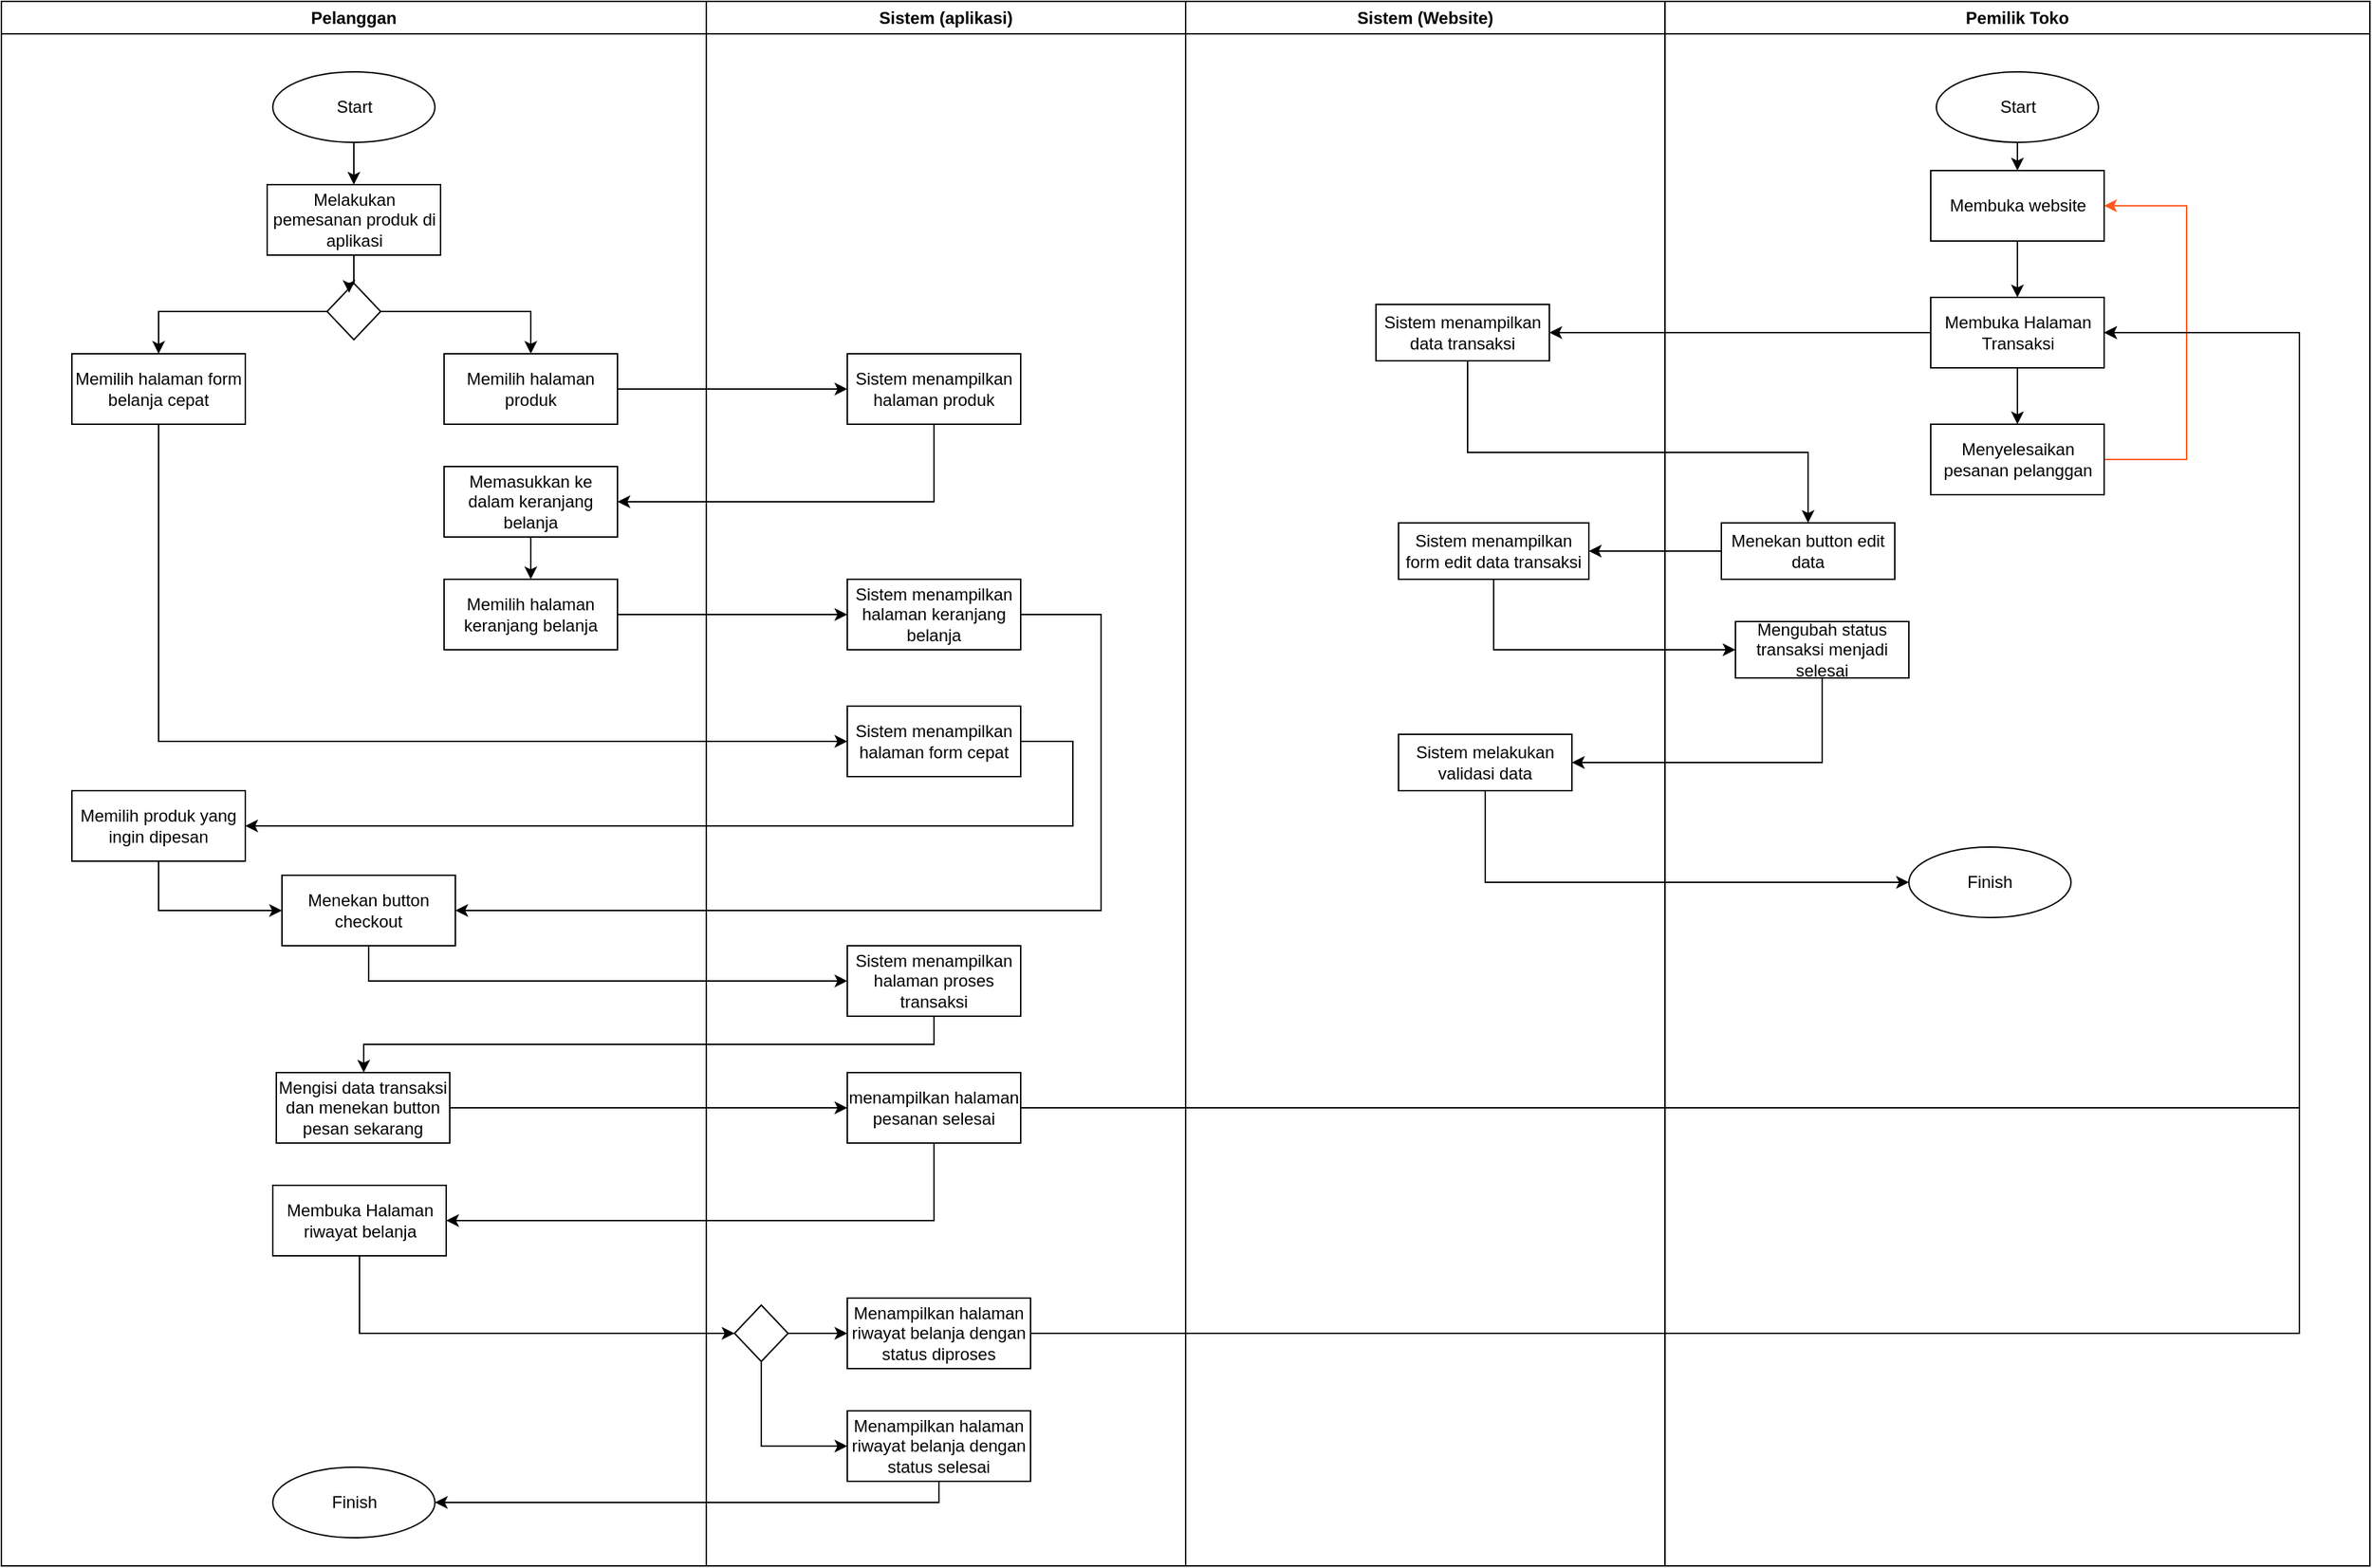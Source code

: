 <mxfile version="26.0.14">
  <diagram name="Page-1" id="msI8SWVxXbzAfAw1XiNB">
    <mxGraphModel dx="1762" dy="778" grid="1" gridSize="10" guides="1" tooltips="1" connect="1" arrows="1" fold="1" page="1" pageScale="1" pageWidth="850" pageHeight="1100" math="0" shadow="0">
      <root>
        <mxCell id="0" />
        <mxCell id="1" parent="0" />
        <mxCell id="agBzgVk9PGOCox1UYQvY-1" value="Pelanggan" style="swimlane;whiteSpace=wrap;html=1;" vertex="1" parent="1">
          <mxGeometry x="300" y="340" width="500" height="1110" as="geometry">
            <mxRectangle x="140" y="520" width="140" height="30" as="alternateBounds" />
          </mxGeometry>
        </mxCell>
        <mxCell id="agBzgVk9PGOCox1UYQvY-109" style="edgeStyle=orthogonalEdgeStyle;rounded=0;orthogonalLoop=1;jettySize=auto;html=1;entryX=0.5;entryY=0;entryDx=0;entryDy=0;" edge="1" parent="agBzgVk9PGOCox1UYQvY-1" source="agBzgVk9PGOCox1UYQvY-2" target="agBzgVk9PGOCox1UYQvY-102">
          <mxGeometry relative="1" as="geometry" />
        </mxCell>
        <mxCell id="agBzgVk9PGOCox1UYQvY-2" value="Start" style="ellipse;whiteSpace=wrap;html=1;" vertex="1" parent="agBzgVk9PGOCox1UYQvY-1">
          <mxGeometry x="192.5" y="50" width="115" height="50" as="geometry" />
        </mxCell>
        <mxCell id="agBzgVk9PGOCox1UYQvY-82" value="Memilih halaman form belanja cepat" style="rounded=0;whiteSpace=wrap;html=1;" vertex="1" parent="agBzgVk9PGOCox1UYQvY-1">
          <mxGeometry x="50" y="250" width="123" height="50" as="geometry" />
        </mxCell>
        <mxCell id="agBzgVk9PGOCox1UYQvY-120" style="edgeStyle=orthogonalEdgeStyle;rounded=0;orthogonalLoop=1;jettySize=auto;html=1;entryX=0.5;entryY=0;entryDx=0;entryDy=0;" edge="1" parent="agBzgVk9PGOCox1UYQvY-1" source="agBzgVk9PGOCox1UYQvY-95" target="agBzgVk9PGOCox1UYQvY-119">
          <mxGeometry relative="1" as="geometry" />
        </mxCell>
        <mxCell id="agBzgVk9PGOCox1UYQvY-95" value="Memasukkan ke dalam keranjang belanja" style="rounded=0;whiteSpace=wrap;html=1;" vertex="1" parent="agBzgVk9PGOCox1UYQvY-1">
          <mxGeometry x="314" y="330" width="123" height="50" as="geometry" />
        </mxCell>
        <mxCell id="agBzgVk9PGOCox1UYQvY-102" value="Melakukan pemesanan produk di aplikasi" style="rounded=0;whiteSpace=wrap;html=1;" vertex="1" parent="agBzgVk9PGOCox1UYQvY-1">
          <mxGeometry x="188.5" y="130" width="123" height="50" as="geometry" />
        </mxCell>
        <mxCell id="agBzgVk9PGOCox1UYQvY-111" style="edgeStyle=orthogonalEdgeStyle;rounded=0;orthogonalLoop=1;jettySize=auto;html=1;entryX=0.5;entryY=0;entryDx=0;entryDy=0;" edge="1" parent="agBzgVk9PGOCox1UYQvY-1" source="agBzgVk9PGOCox1UYQvY-103" target="agBzgVk9PGOCox1UYQvY-82">
          <mxGeometry relative="1" as="geometry" />
        </mxCell>
        <mxCell id="agBzgVk9PGOCox1UYQvY-112" style="edgeStyle=orthogonalEdgeStyle;rounded=0;orthogonalLoop=1;jettySize=auto;html=1;entryX=0.5;entryY=0;entryDx=0;entryDy=0;" edge="1" parent="agBzgVk9PGOCox1UYQvY-1" source="agBzgVk9PGOCox1UYQvY-103" target="agBzgVk9PGOCox1UYQvY-105">
          <mxGeometry relative="1" as="geometry" />
        </mxCell>
        <mxCell id="agBzgVk9PGOCox1UYQvY-103" value="" style="rhombus;whiteSpace=wrap;html=1;" vertex="1" parent="agBzgVk9PGOCox1UYQvY-1">
          <mxGeometry x="231" y="200" width="38" height="40" as="geometry" />
        </mxCell>
        <mxCell id="agBzgVk9PGOCox1UYQvY-104" value="Menekan button checkout" style="rounded=0;whiteSpace=wrap;html=1;" vertex="1" parent="agBzgVk9PGOCox1UYQvY-1">
          <mxGeometry x="199" y="620" width="123" height="50" as="geometry" />
        </mxCell>
        <mxCell id="agBzgVk9PGOCox1UYQvY-105" value="Memilih halaman produk" style="rounded=0;whiteSpace=wrap;html=1;" vertex="1" parent="agBzgVk9PGOCox1UYQvY-1">
          <mxGeometry x="314" y="250" width="123" height="50" as="geometry" />
        </mxCell>
        <mxCell id="agBzgVk9PGOCox1UYQvY-129" style="edgeStyle=orthogonalEdgeStyle;rounded=0;orthogonalLoop=1;jettySize=auto;html=1;entryX=0;entryY=0.5;entryDx=0;entryDy=0;" edge="1" parent="agBzgVk9PGOCox1UYQvY-1" source="agBzgVk9PGOCox1UYQvY-107" target="agBzgVk9PGOCox1UYQvY-104">
          <mxGeometry relative="1" as="geometry">
            <Array as="points">
              <mxPoint x="111" y="645" />
            </Array>
          </mxGeometry>
        </mxCell>
        <mxCell id="agBzgVk9PGOCox1UYQvY-107" value="Memilih produk yang ingin dipesan" style="rounded=0;whiteSpace=wrap;html=1;" vertex="1" parent="agBzgVk9PGOCox1UYQvY-1">
          <mxGeometry x="50" y="560" width="123" height="50" as="geometry" />
        </mxCell>
        <mxCell id="agBzgVk9PGOCox1UYQvY-110" style="edgeStyle=orthogonalEdgeStyle;rounded=0;orthogonalLoop=1;jettySize=auto;html=1;entryX=0.411;entryY=0.17;entryDx=0;entryDy=0;entryPerimeter=0;" edge="1" parent="agBzgVk9PGOCox1UYQvY-1" source="agBzgVk9PGOCox1UYQvY-102" target="agBzgVk9PGOCox1UYQvY-103">
          <mxGeometry relative="1" as="geometry" />
        </mxCell>
        <mxCell id="agBzgVk9PGOCox1UYQvY-119" value="Memilih halaman keranjang belanja" style="rounded=0;whiteSpace=wrap;html=1;" vertex="1" parent="agBzgVk9PGOCox1UYQvY-1">
          <mxGeometry x="314" y="410" width="123" height="50" as="geometry" />
        </mxCell>
        <mxCell id="agBzgVk9PGOCox1UYQvY-134" value="Mengisi data transaksi dan menekan button pesan sekarang" style="rounded=0;whiteSpace=wrap;html=1;" vertex="1" parent="agBzgVk9PGOCox1UYQvY-1">
          <mxGeometry x="195" y="760" width="123" height="50" as="geometry" />
        </mxCell>
        <mxCell id="agBzgVk9PGOCox1UYQvY-139" value="Membuka Halaman riwayat belanja" style="rounded=0;whiteSpace=wrap;html=1;" vertex="1" parent="agBzgVk9PGOCox1UYQvY-1">
          <mxGeometry x="192.5" y="840" width="123" height="50" as="geometry" />
        </mxCell>
        <mxCell id="agBzgVk9PGOCox1UYQvY-218" value="Finish" style="ellipse;whiteSpace=wrap;html=1;" vertex="1" parent="agBzgVk9PGOCox1UYQvY-1">
          <mxGeometry x="192.5" y="1040" width="115" height="50" as="geometry" />
        </mxCell>
        <mxCell id="agBzgVk9PGOCox1UYQvY-18" value="Sistem (aplikasi)" style="swimlane;whiteSpace=wrap;html=1;" vertex="1" parent="1">
          <mxGeometry x="800" y="340" width="340" height="1110" as="geometry">
            <mxRectangle x="140" y="520" width="140" height="30" as="alternateBounds" />
          </mxGeometry>
        </mxCell>
        <mxCell id="agBzgVk9PGOCox1UYQvY-94" value="Sistem menampilkan halaman produk" style="rounded=0;whiteSpace=wrap;html=1;" vertex="1" parent="agBzgVk9PGOCox1UYQvY-18">
          <mxGeometry x="100" y="250" width="123" height="50" as="geometry" />
        </mxCell>
        <mxCell id="agBzgVk9PGOCox1UYQvY-100" value="Sistem menampilkan halaman keranjang belanja" style="rounded=0;whiteSpace=wrap;html=1;" vertex="1" parent="agBzgVk9PGOCox1UYQvY-18">
          <mxGeometry x="100" y="410" width="123" height="50" as="geometry" />
        </mxCell>
        <mxCell id="agBzgVk9PGOCox1UYQvY-106" value="Sistem menampilkan halaman form cepat" style="rounded=0;whiteSpace=wrap;html=1;" vertex="1" parent="agBzgVk9PGOCox1UYQvY-18">
          <mxGeometry x="100" y="500" width="123" height="50" as="geometry" />
        </mxCell>
        <mxCell id="agBzgVk9PGOCox1UYQvY-131" value="Sistem menampilkan halaman proses transaksi" style="rounded=0;whiteSpace=wrap;html=1;" vertex="1" parent="agBzgVk9PGOCox1UYQvY-18">
          <mxGeometry x="100" y="670" width="123" height="50" as="geometry" />
        </mxCell>
        <mxCell id="agBzgVk9PGOCox1UYQvY-138" value="menampilkan halaman pesanan selesai" style="rounded=0;whiteSpace=wrap;html=1;" vertex="1" parent="agBzgVk9PGOCox1UYQvY-18">
          <mxGeometry x="100" y="760" width="123" height="50" as="geometry" />
        </mxCell>
        <mxCell id="agBzgVk9PGOCox1UYQvY-140" value="Menampilkan halaman riwayat belanja dengan status diproses" style="rounded=0;whiteSpace=wrap;html=1;" vertex="1" parent="agBzgVk9PGOCox1UYQvY-18">
          <mxGeometry x="100" y="920" width="130" height="50" as="geometry" />
        </mxCell>
        <mxCell id="agBzgVk9PGOCox1UYQvY-216" style="edgeStyle=orthogonalEdgeStyle;rounded=0;orthogonalLoop=1;jettySize=auto;html=1;" edge="1" parent="agBzgVk9PGOCox1UYQvY-18" source="agBzgVk9PGOCox1UYQvY-213" target="agBzgVk9PGOCox1UYQvY-140">
          <mxGeometry relative="1" as="geometry" />
        </mxCell>
        <mxCell id="agBzgVk9PGOCox1UYQvY-230" style="edgeStyle=orthogonalEdgeStyle;rounded=0;orthogonalLoop=1;jettySize=auto;html=1;entryX=0;entryY=0.5;entryDx=0;entryDy=0;" edge="1" parent="agBzgVk9PGOCox1UYQvY-18" source="agBzgVk9PGOCox1UYQvY-213" target="agBzgVk9PGOCox1UYQvY-215">
          <mxGeometry relative="1" as="geometry">
            <Array as="points">
              <mxPoint x="39" y="1025" />
            </Array>
          </mxGeometry>
        </mxCell>
        <mxCell id="agBzgVk9PGOCox1UYQvY-213" value="" style="rhombus;whiteSpace=wrap;html=1;" vertex="1" parent="agBzgVk9PGOCox1UYQvY-18">
          <mxGeometry x="20" y="925" width="38" height="40" as="geometry" />
        </mxCell>
        <mxCell id="agBzgVk9PGOCox1UYQvY-215" value="Menampilkan halaman riwayat belanja dengan status selesai" style="rounded=0;whiteSpace=wrap;html=1;" vertex="1" parent="agBzgVk9PGOCox1UYQvY-18">
          <mxGeometry x="100" y="1000" width="130" height="50" as="geometry" />
        </mxCell>
        <mxCell id="agBzgVk9PGOCox1UYQvY-67" value="Pemilik Toko" style="swimlane;whiteSpace=wrap;html=1;" vertex="1" parent="1">
          <mxGeometry x="1480" y="340" width="500" height="1110" as="geometry">
            <mxRectangle x="140" y="520" width="140" height="30" as="alternateBounds" />
          </mxGeometry>
        </mxCell>
        <mxCell id="agBzgVk9PGOCox1UYQvY-200" style="edgeStyle=orthogonalEdgeStyle;rounded=0;orthogonalLoop=1;jettySize=auto;html=1;entryX=0.5;entryY=0;entryDx=0;entryDy=0;" edge="1" parent="agBzgVk9PGOCox1UYQvY-67" source="agBzgVk9PGOCox1UYQvY-150" target="agBzgVk9PGOCox1UYQvY-166">
          <mxGeometry relative="1" as="geometry" />
        </mxCell>
        <mxCell id="agBzgVk9PGOCox1UYQvY-150" value="Membuka website" style="rounded=0;whiteSpace=wrap;html=1;" vertex="1" parent="agBzgVk9PGOCox1UYQvY-67">
          <mxGeometry x="188.5" y="120" width="123" height="50" as="geometry" />
        </mxCell>
        <mxCell id="agBzgVk9PGOCox1UYQvY-196" value="" style="edgeStyle=orthogonalEdgeStyle;rounded=0;orthogonalLoop=1;jettySize=auto;html=1;" edge="1" parent="agBzgVk9PGOCox1UYQvY-67" source="agBzgVk9PGOCox1UYQvY-158">
          <mxGeometry relative="1" as="geometry">
            <mxPoint x="250" y="120" as="targetPoint" />
          </mxGeometry>
        </mxCell>
        <mxCell id="agBzgVk9PGOCox1UYQvY-158" value="Start" style="ellipse;whiteSpace=wrap;html=1;" vertex="1" parent="agBzgVk9PGOCox1UYQvY-67">
          <mxGeometry x="192.5" y="50" width="115" height="50" as="geometry" />
        </mxCell>
        <mxCell id="agBzgVk9PGOCox1UYQvY-207" style="edgeStyle=orthogonalEdgeStyle;rounded=0;orthogonalLoop=1;jettySize=auto;html=1;entryX=0.5;entryY=0;entryDx=0;entryDy=0;" edge="1" parent="agBzgVk9PGOCox1UYQvY-67" source="agBzgVk9PGOCox1UYQvY-166" target="agBzgVk9PGOCox1UYQvY-198">
          <mxGeometry relative="1" as="geometry" />
        </mxCell>
        <mxCell id="agBzgVk9PGOCox1UYQvY-166" value="Membuka Halaman Transaksi" style="rounded=0;whiteSpace=wrap;html=1;" vertex="1" parent="agBzgVk9PGOCox1UYQvY-67">
          <mxGeometry x="188.5" y="210" width="123" height="50" as="geometry" />
        </mxCell>
        <mxCell id="agBzgVk9PGOCox1UYQvY-231" style="edgeStyle=orthogonalEdgeStyle;rounded=0;orthogonalLoop=1;jettySize=auto;html=1;entryX=1;entryY=0.5;entryDx=0;entryDy=0;strokeColor=light-dark(#FF591C,#FFFFFF);" edge="1" parent="agBzgVk9PGOCox1UYQvY-67" source="agBzgVk9PGOCox1UYQvY-198" target="agBzgVk9PGOCox1UYQvY-150">
          <mxGeometry relative="1" as="geometry">
            <Array as="points">
              <mxPoint x="370" y="325" />
              <mxPoint x="370" y="145" />
            </Array>
          </mxGeometry>
        </mxCell>
        <mxCell id="agBzgVk9PGOCox1UYQvY-198" value="Menyelesaikan pesanan pelanggan" style="rounded=0;whiteSpace=wrap;html=1;" vertex="1" parent="agBzgVk9PGOCox1UYQvY-67">
          <mxGeometry x="188.5" y="300" width="123" height="50" as="geometry" />
        </mxCell>
        <mxCell id="agBzgVk9PGOCox1UYQvY-209" value="Menekan button edit data" style="rounded=0;whiteSpace=wrap;html=1;" vertex="1" parent="agBzgVk9PGOCox1UYQvY-67">
          <mxGeometry x="40" y="370" width="123" height="40" as="geometry" />
        </mxCell>
        <mxCell id="agBzgVk9PGOCox1UYQvY-211" value="Mengubah status transaksi menjadi selesai" style="rounded=0;whiteSpace=wrap;html=1;" vertex="1" parent="agBzgVk9PGOCox1UYQvY-67">
          <mxGeometry x="50" y="440" width="123" height="40" as="geometry" />
        </mxCell>
        <mxCell id="agBzgVk9PGOCox1UYQvY-228" value="Finish" style="ellipse;whiteSpace=wrap;html=1;" vertex="1" parent="agBzgVk9PGOCox1UYQvY-67">
          <mxGeometry x="173" y="600" width="115" height="50" as="geometry" />
        </mxCell>
        <mxCell id="agBzgVk9PGOCox1UYQvY-116" style="edgeStyle=orthogonalEdgeStyle;rounded=0;orthogonalLoop=1;jettySize=auto;html=1;" edge="1" parent="1" source="agBzgVk9PGOCox1UYQvY-105" target="agBzgVk9PGOCox1UYQvY-94">
          <mxGeometry relative="1" as="geometry" />
        </mxCell>
        <mxCell id="agBzgVk9PGOCox1UYQvY-118" style="edgeStyle=orthogonalEdgeStyle;rounded=0;orthogonalLoop=1;jettySize=auto;html=1;entryX=1;entryY=0.5;entryDx=0;entryDy=0;" edge="1" parent="1" source="agBzgVk9PGOCox1UYQvY-94" target="agBzgVk9PGOCox1UYQvY-95">
          <mxGeometry relative="1" as="geometry">
            <Array as="points">
              <mxPoint x="961" y="695" />
            </Array>
          </mxGeometry>
        </mxCell>
        <mxCell id="agBzgVk9PGOCox1UYQvY-121" style="edgeStyle=orthogonalEdgeStyle;rounded=0;orthogonalLoop=1;jettySize=auto;html=1;" edge="1" parent="1" source="agBzgVk9PGOCox1UYQvY-119" target="agBzgVk9PGOCox1UYQvY-100">
          <mxGeometry relative="1" as="geometry" />
        </mxCell>
        <mxCell id="agBzgVk9PGOCox1UYQvY-122" style="edgeStyle=orthogonalEdgeStyle;rounded=0;orthogonalLoop=1;jettySize=auto;html=1;entryX=0;entryY=0.5;entryDx=0;entryDy=0;" edge="1" parent="1" source="agBzgVk9PGOCox1UYQvY-82" target="agBzgVk9PGOCox1UYQvY-106">
          <mxGeometry relative="1" as="geometry">
            <Array as="points">
              <mxPoint x="411" y="865" />
            </Array>
          </mxGeometry>
        </mxCell>
        <mxCell id="agBzgVk9PGOCox1UYQvY-124" style="edgeStyle=orthogonalEdgeStyle;rounded=0;orthogonalLoop=1;jettySize=auto;html=1;entryX=1;entryY=0.5;entryDx=0;entryDy=0;" edge="1" parent="1" source="agBzgVk9PGOCox1UYQvY-106" target="agBzgVk9PGOCox1UYQvY-107">
          <mxGeometry relative="1" as="geometry">
            <Array as="points">
              <mxPoint x="1060" y="865" />
              <mxPoint x="1060" y="925" />
            </Array>
          </mxGeometry>
        </mxCell>
        <mxCell id="agBzgVk9PGOCox1UYQvY-130" style="edgeStyle=orthogonalEdgeStyle;rounded=0;orthogonalLoop=1;jettySize=auto;html=1;entryX=1;entryY=0.5;entryDx=0;entryDy=0;" edge="1" parent="1" source="agBzgVk9PGOCox1UYQvY-100" target="agBzgVk9PGOCox1UYQvY-104">
          <mxGeometry relative="1" as="geometry">
            <Array as="points">
              <mxPoint x="1080" y="775" />
              <mxPoint x="1080" y="985" />
            </Array>
          </mxGeometry>
        </mxCell>
        <mxCell id="agBzgVk9PGOCox1UYQvY-133" style="edgeStyle=orthogonalEdgeStyle;rounded=0;orthogonalLoop=1;jettySize=auto;html=1;entryX=0;entryY=0.5;entryDx=0;entryDy=0;" edge="1" parent="1" source="agBzgVk9PGOCox1UYQvY-104" target="agBzgVk9PGOCox1UYQvY-131">
          <mxGeometry relative="1" as="geometry">
            <Array as="points">
              <mxPoint x="561" y="1035" />
            </Array>
          </mxGeometry>
        </mxCell>
        <mxCell id="agBzgVk9PGOCox1UYQvY-137" style="edgeStyle=orthogonalEdgeStyle;rounded=0;orthogonalLoop=1;jettySize=auto;html=1;" edge="1" parent="1" source="agBzgVk9PGOCox1UYQvY-131" target="agBzgVk9PGOCox1UYQvY-134">
          <mxGeometry relative="1" as="geometry">
            <Array as="points">
              <mxPoint x="961" y="1080" />
              <mxPoint x="557" y="1080" />
            </Array>
          </mxGeometry>
        </mxCell>
        <mxCell id="agBzgVk9PGOCox1UYQvY-142" style="edgeStyle=orthogonalEdgeStyle;rounded=0;orthogonalLoop=1;jettySize=auto;html=1;entryX=0;entryY=0.5;entryDx=0;entryDy=0;" edge="1" parent="1" source="agBzgVk9PGOCox1UYQvY-134" target="agBzgVk9PGOCox1UYQvY-138">
          <mxGeometry relative="1" as="geometry" />
        </mxCell>
        <mxCell id="agBzgVk9PGOCox1UYQvY-143" style="edgeStyle=orthogonalEdgeStyle;rounded=0;orthogonalLoop=1;jettySize=auto;html=1;entryX=1;entryY=0.5;entryDx=0;entryDy=0;" edge="1" parent="1" source="agBzgVk9PGOCox1UYQvY-138" target="agBzgVk9PGOCox1UYQvY-139">
          <mxGeometry relative="1" as="geometry">
            <Array as="points">
              <mxPoint x="962" y="1205" />
            </Array>
          </mxGeometry>
        </mxCell>
        <mxCell id="agBzgVk9PGOCox1UYQvY-151" value="Sistem (Website)" style="swimlane;whiteSpace=wrap;html=1;" vertex="1" parent="1">
          <mxGeometry x="1140" y="340" width="340" height="1110" as="geometry">
            <mxRectangle x="140" y="520" width="140" height="30" as="alternateBounds" />
          </mxGeometry>
        </mxCell>
        <mxCell id="agBzgVk9PGOCox1UYQvY-186" value="Sistem melakukan validasi data" style="rounded=0;whiteSpace=wrap;html=1;" vertex="1" parent="agBzgVk9PGOCox1UYQvY-151">
          <mxGeometry x="151" y="520" width="123" height="40" as="geometry" />
        </mxCell>
        <mxCell id="agBzgVk9PGOCox1UYQvY-203" value="Sistem menampilkan data transaksi" style="rounded=0;whiteSpace=wrap;html=1;" vertex="1" parent="agBzgVk9PGOCox1UYQvY-151">
          <mxGeometry x="135" y="215" width="123" height="40" as="geometry" />
        </mxCell>
        <mxCell id="agBzgVk9PGOCox1UYQvY-210" value="Sistem menampilkan form edit data transaksi" style="rounded=0;whiteSpace=wrap;html=1;" vertex="1" parent="agBzgVk9PGOCox1UYQvY-151">
          <mxGeometry x="151" y="370" width="135" height="40" as="geometry" />
        </mxCell>
        <mxCell id="agBzgVk9PGOCox1UYQvY-192" style="edgeStyle=orthogonalEdgeStyle;rounded=0;orthogonalLoop=1;jettySize=auto;html=1;" edge="1" parent="1" source="agBzgVk9PGOCox1UYQvY-138" target="agBzgVk9PGOCox1UYQvY-166">
          <mxGeometry relative="1" as="geometry">
            <mxPoint x="1651.5" y="1000" as="targetPoint" />
            <Array as="points">
              <mxPoint x="1930" y="1125" />
              <mxPoint x="1930" y="575" />
            </Array>
          </mxGeometry>
        </mxCell>
        <mxCell id="agBzgVk9PGOCox1UYQvY-206" style="edgeStyle=orthogonalEdgeStyle;rounded=0;orthogonalLoop=1;jettySize=auto;html=1;" edge="1" parent="1" source="agBzgVk9PGOCox1UYQvY-166" target="agBzgVk9PGOCox1UYQvY-203">
          <mxGeometry relative="1" as="geometry" />
        </mxCell>
        <mxCell id="agBzgVk9PGOCox1UYQvY-217" style="edgeStyle=orthogonalEdgeStyle;rounded=0;orthogonalLoop=1;jettySize=auto;html=1;entryX=1;entryY=0.5;entryDx=0;entryDy=0;" edge="1" parent="1" source="agBzgVk9PGOCox1UYQvY-140" target="agBzgVk9PGOCox1UYQvY-166">
          <mxGeometry relative="1" as="geometry">
            <Array as="points">
              <mxPoint x="1930" y="1285" />
              <mxPoint x="1930" y="575" />
            </Array>
          </mxGeometry>
        </mxCell>
        <mxCell id="agBzgVk9PGOCox1UYQvY-222" style="edgeStyle=orthogonalEdgeStyle;rounded=0;orthogonalLoop=1;jettySize=auto;html=1;entryX=1;entryY=0.5;entryDx=0;entryDy=0;" edge="1" parent="1" source="agBzgVk9PGOCox1UYQvY-215" target="agBzgVk9PGOCox1UYQvY-218">
          <mxGeometry relative="1" as="geometry">
            <mxPoint x="950" y="1450" as="targetPoint" />
            <Array as="points">
              <mxPoint x="965" y="1405" />
            </Array>
          </mxGeometry>
        </mxCell>
        <mxCell id="agBzgVk9PGOCox1UYQvY-223" style="edgeStyle=orthogonalEdgeStyle;rounded=0;orthogonalLoop=1;jettySize=auto;html=1;entryX=0;entryY=0.5;entryDx=0;entryDy=0;" edge="1" parent="1" source="agBzgVk9PGOCox1UYQvY-139" target="agBzgVk9PGOCox1UYQvY-213">
          <mxGeometry relative="1" as="geometry">
            <Array as="points">
              <mxPoint x="554" y="1285" />
            </Array>
          </mxGeometry>
        </mxCell>
        <mxCell id="agBzgVk9PGOCox1UYQvY-224" style="edgeStyle=orthogonalEdgeStyle;rounded=0;orthogonalLoop=1;jettySize=auto;html=1;entryX=0.5;entryY=0;entryDx=0;entryDy=0;" edge="1" parent="1" source="agBzgVk9PGOCox1UYQvY-203" target="agBzgVk9PGOCox1UYQvY-209">
          <mxGeometry relative="1" as="geometry">
            <Array as="points">
              <mxPoint x="1340" y="660" />
              <mxPoint x="1582" y="660" />
            </Array>
          </mxGeometry>
        </mxCell>
        <mxCell id="agBzgVk9PGOCox1UYQvY-225" style="edgeStyle=orthogonalEdgeStyle;rounded=0;orthogonalLoop=1;jettySize=auto;html=1;entryX=1;entryY=0.5;entryDx=0;entryDy=0;" edge="1" parent="1" source="agBzgVk9PGOCox1UYQvY-209" target="agBzgVk9PGOCox1UYQvY-210">
          <mxGeometry relative="1" as="geometry" />
        </mxCell>
        <mxCell id="agBzgVk9PGOCox1UYQvY-226" style="edgeStyle=orthogonalEdgeStyle;rounded=0;orthogonalLoop=1;jettySize=auto;html=1;entryX=0;entryY=0.5;entryDx=0;entryDy=0;" edge="1" parent="1" source="agBzgVk9PGOCox1UYQvY-210" target="agBzgVk9PGOCox1UYQvY-211">
          <mxGeometry relative="1" as="geometry">
            <Array as="points">
              <mxPoint x="1359" y="800" />
            </Array>
          </mxGeometry>
        </mxCell>
        <mxCell id="agBzgVk9PGOCox1UYQvY-227" style="edgeStyle=orthogonalEdgeStyle;rounded=0;orthogonalLoop=1;jettySize=auto;html=1;entryX=1;entryY=0.5;entryDx=0;entryDy=0;" edge="1" parent="1" source="agBzgVk9PGOCox1UYQvY-211" target="agBzgVk9PGOCox1UYQvY-186">
          <mxGeometry relative="1" as="geometry">
            <Array as="points">
              <mxPoint x="1592" y="880" />
            </Array>
          </mxGeometry>
        </mxCell>
        <mxCell id="agBzgVk9PGOCox1UYQvY-229" style="edgeStyle=orthogonalEdgeStyle;rounded=0;orthogonalLoop=1;jettySize=auto;html=1;entryX=0;entryY=0.5;entryDx=0;entryDy=0;" edge="1" parent="1" source="agBzgVk9PGOCox1UYQvY-186" target="agBzgVk9PGOCox1UYQvY-228">
          <mxGeometry relative="1" as="geometry">
            <Array as="points">
              <mxPoint x="1353" y="965" />
            </Array>
          </mxGeometry>
        </mxCell>
      </root>
    </mxGraphModel>
  </diagram>
</mxfile>
